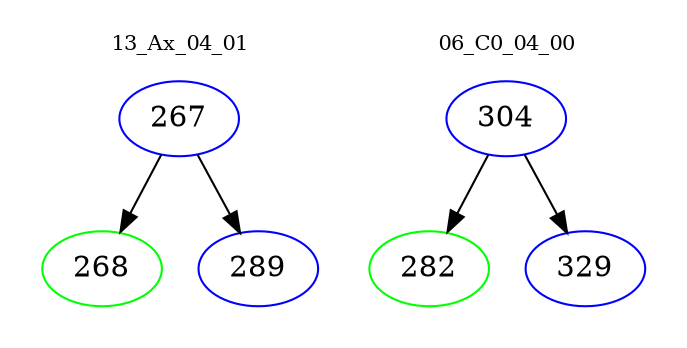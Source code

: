 digraph{
subgraph cluster_0 {
color = white
label = "13_Ax_04_01";
fontsize=10;
T0_267 [label="267", color="blue"]
T0_267 -> T0_268 [color="black"]
T0_268 [label="268", color="green"]
T0_267 -> T0_289 [color="black"]
T0_289 [label="289", color="blue"]
}
subgraph cluster_1 {
color = white
label = "06_C0_04_00";
fontsize=10;
T1_304 [label="304", color="blue"]
T1_304 -> T1_282 [color="black"]
T1_282 [label="282", color="green"]
T1_304 -> T1_329 [color="black"]
T1_329 [label="329", color="blue"]
}
}
